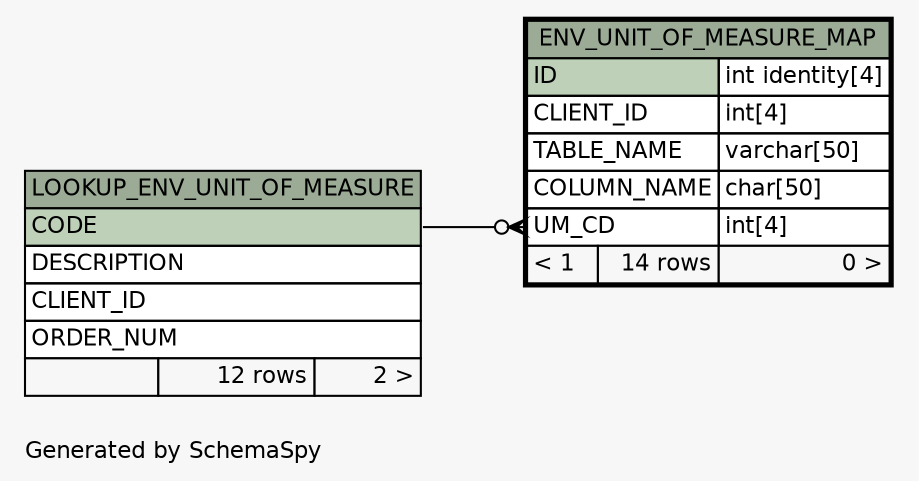 // dot 2.28.0 on Windows 7 6.1
// SchemaSpy rev 590
digraph "oneDegreeRelationshipsDiagram" {
  graph [
    rankdir="RL"
    bgcolor="#f7f7f7"
    label="\nGenerated by SchemaSpy"
    labeljust="l"
    nodesep="0.18"
    ranksep="0.46"
    fontname="Helvetica"
    fontsize="11"
  ];
  node [
    fontname="Helvetica"
    fontsize="11"
    shape="plaintext"
  ];
  edge [
    arrowsize="0.8"
  ];
  "ENV_UNIT_OF_MEASURE_MAP":"UM_CD":w -> "LOOKUP_ENV_UNIT_OF_MEASURE":"CODE":e [arrowhead=none dir=back arrowtail=crowodot];
  "ENV_UNIT_OF_MEASURE_MAP" [
    label=<
    <TABLE BORDER="2" CELLBORDER="1" CELLSPACING="0" BGCOLOR="#ffffff">
      <TR><TD COLSPAN="3" BGCOLOR="#9bab96" ALIGN="CENTER">ENV_UNIT_OF_MEASURE_MAP</TD></TR>
      <TR><TD PORT="ID" COLSPAN="2" BGCOLOR="#bed1b8" ALIGN="LEFT">ID</TD><TD PORT="ID.type" ALIGN="LEFT">int identity[4]</TD></TR>
      <TR><TD PORT="CLIENT_ID" COLSPAN="2" ALIGN="LEFT">CLIENT_ID</TD><TD PORT="CLIENT_ID.type" ALIGN="LEFT">int[4]</TD></TR>
      <TR><TD PORT="TABLE_NAME" COLSPAN="2" ALIGN="LEFT">TABLE_NAME</TD><TD PORT="TABLE_NAME.type" ALIGN="LEFT">varchar[50]</TD></TR>
      <TR><TD PORT="COLUMN_NAME" COLSPAN="2" ALIGN="LEFT">COLUMN_NAME</TD><TD PORT="COLUMN_NAME.type" ALIGN="LEFT">char[50]</TD></TR>
      <TR><TD PORT="UM_CD" COLSPAN="2" ALIGN="LEFT">UM_CD</TD><TD PORT="UM_CD.type" ALIGN="LEFT">int[4]</TD></TR>
      <TR><TD ALIGN="LEFT" BGCOLOR="#f7f7f7">&lt; 1</TD><TD ALIGN="RIGHT" BGCOLOR="#f7f7f7">14 rows</TD><TD ALIGN="RIGHT" BGCOLOR="#f7f7f7">0 &gt;</TD></TR>
    </TABLE>>
    URL="ENV_UNIT_OF_MEASURE_MAP.html"
    tooltip="ENV_UNIT_OF_MEASURE_MAP"
  ];
  "LOOKUP_ENV_UNIT_OF_MEASURE" [
    label=<
    <TABLE BORDER="0" CELLBORDER="1" CELLSPACING="0" BGCOLOR="#ffffff">
      <TR><TD COLSPAN="3" BGCOLOR="#9bab96" ALIGN="CENTER">LOOKUP_ENV_UNIT_OF_MEASURE</TD></TR>
      <TR><TD PORT="CODE" COLSPAN="3" BGCOLOR="#bed1b8" ALIGN="LEFT">CODE</TD></TR>
      <TR><TD PORT="DESCRIPTION" COLSPAN="3" ALIGN="LEFT">DESCRIPTION</TD></TR>
      <TR><TD PORT="CLIENT_ID" COLSPAN="3" ALIGN="LEFT">CLIENT_ID</TD></TR>
      <TR><TD PORT="ORDER_NUM" COLSPAN="3" ALIGN="LEFT">ORDER_NUM</TD></TR>
      <TR><TD ALIGN="LEFT" BGCOLOR="#f7f7f7">  </TD><TD ALIGN="RIGHT" BGCOLOR="#f7f7f7">12 rows</TD><TD ALIGN="RIGHT" BGCOLOR="#f7f7f7">2 &gt;</TD></TR>
    </TABLE>>
    URL="LOOKUP_ENV_UNIT_OF_MEASURE.html"
    tooltip="LOOKUP_ENV_UNIT_OF_MEASURE"
  ];
}
